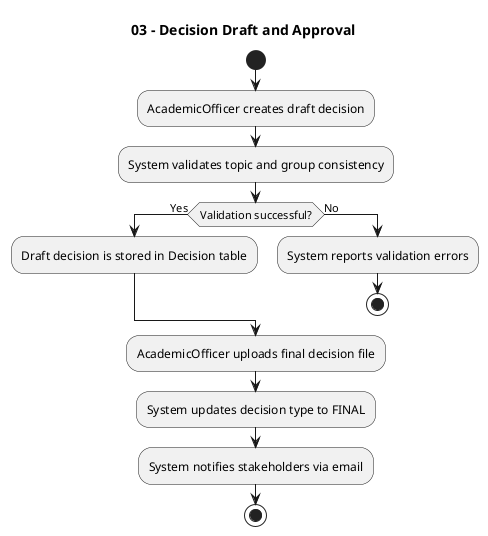 @startuml
title 03 - Decision Draft and Approval 

start

:AcademicOfficer creates draft decision;
:System validates topic and group consistency;

if (Validation successful?) then (Yes)
  :Draft decision is stored in Decision table;
else (No)
  :System reports validation errors;
  stop
endif

:AcademicOfficer uploads final decision file;
:System updates decision type to FINAL;
:System notifies stakeholders via email;

stop
@enduml